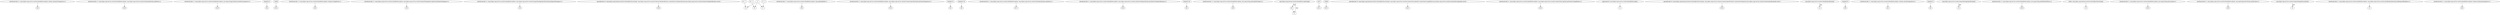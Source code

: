 digraph g {
0[label="interfaceinvoke r1.<org.eclipse.osgi.service.resolver.BundleDescription: boolean dynamicFragments()>()"]
1[label="$z2"]
0->1[label=""]
2[label="interfaceinvoke r1.<org.eclipse.osgi.service.resolver.BundleDescription: org.eclipse.osgi.service.resolver.HostSpecification getHost()>()"]
3[label="$r26"]
2->3[label=""]
4[label="interfaceinvoke r1.<org.eclipse.osgi.service.resolver.BundleDescription: java.lang.String[] getExecutionEnvironments()>()"]
5[label="$r19"]
4->5[label=""]
6[label="lengthof r5"]
7[label="$i4"]
6->7[label=""]
8[label="r29[i9]"]
9[label="$r15"]
8->9[label=""]
10[label="interfaceinvoke r1.<org.eclipse.osgi.service.resolver.BundleDescription: boolean isSingleton()>()"]
11[label="$z0"]
10->11[label=""]
12[label="interfaceinvoke r1.<org.eclipse.osgi.service.resolver.BundleDescription: org.eclipse.osgi.service.resolver.ExportPackageDescription[] getExportPackages()>()"]
13[label="r28"]
12->13[label=""]
14[label="interfaceinvoke r1.<org.eclipse.osgi.service.resolver.BundleDescription: org.eclipse.osgi.service.resolver.ImportPackageSpecification[] getImportPackages()>()"]
15[label="r29"]
14->15[label=""]
16[label="specialinvoke r0.<org.eclipse.osgi.internal.resolver.StateObjectFactoryImpl: org.eclipse.osgi.service.resolver.NativeCodeSpecification createNativeCodeSpecification(org.eclipse.osgi.service.resolver.NativeCodeSpecification)>($r24)"]
17[label="$r25"]
16->17[label=""]
18[label="0"]
19[label="i9"]
18->19[label=""]
20[label="interfaceinvoke r1.<org.eclipse.osgi.service.resolver.BundleDescription: long getBundleId()>()"]
21[label="$l0"]
20->21[label=""]
22[label="i7"]
18->22[label=""]
23[label="interfaceinvoke r1.<org.eclipse.osgi.service.resolver.BundleDescription: org.eclipse.osgi.service.resolver.GenericSpecification[] getGenericRequires()>()"]
24[label="$r22"]
23->24[label=""]
25[label="lengthof r4"]
26[label="$i2"]
25->26[label=""]
27[label="i7 + 1"]
27->22[label=""]
28[label="lengthof r29"]
29[label="$i5"]
28->29[label=""]
30[label="interfaceinvoke r1.<org.eclipse.osgi.service.resolver.BundleDescription: org.eclipse.osgi.service.resolver.HostSpecification getHost()>()"]
31[label="$r17"]
30->31[label=""]
32[label="interfaceinvoke r1.<org.eclipse.osgi.service.resolver.BundleDescription: org.eclipse.osgi.service.resolver.NativeCodeSpecification getNativeCodeSpecification()>()"]
33[label="$r24"]
32->33[label=""]
34[label="lengthof r28"]
35[label="$i3"]
34->35[label=""]
36[label="interfaceinvoke r1.<org.eclipse.osgi.service.resolver.BundleDescription: java.lang.String getSymbolicName()>()"]
37[label="$r8"]
36->37[label=""]
38[label="org.eclipse.osgi.internal.resolver.BundleDescriptionImpl"]
39[label="$r7"]
38->39[label="type"]
40[label="r3[i7]"]
41[label="$r11"]
40->41[label=""]
42[label="i8 + 1"]
43[label="i8"]
42->43[label=""]
44[label="r28[i8]"]
45[label="$r13"]
44->45[label=""]
46[label="specialinvoke r0.<org.eclipse.osgi.internal.resolver.StateObjectFactoryImpl: org.eclipse.osgi.service.resolver.GenericDescription[] createGenericCapabilities(org.eclipse.osgi.service.resolver.GenericDescription[])>($r20)"]
47[label="$r21"]
46->47[label=""]
48[label="interfaceinvoke r1.<org.eclipse.osgi.service.resolver.BundleDescription: org.eclipse.osgi.service.resolver.GenericDescription[] getGenericCapabilities()>()"]
49[label="$r20"]
48->49[label=""]
50[label="@parameter0: org.eclipse.osgi.service.resolver.BundleDescription"]
51[label="r1"]
50->51[label=""]
52[label="specialinvoke r0.<org.eclipse.osgi.internal.resolver.StateObjectFactoryImpl: org.eclipse.osgi.service.resolver.GenericSpecification[] createGenericRequires(org.eclipse.osgi.service.resolver.GenericSpecification[])>($r22)"]
53[label="$r23"]
52->53[label=""]
54[label="org.eclipse.osgi.service.resolver.BundleSpecification[]"]
55[label="r4"]
54->55[label="type"]
56[label="i9 + 1"]
56->19[label=""]
57[label="lengthof r6"]
58[label="$i6"]
57->58[label=""]
18->43[label=""]
59[label="r2"]
38->59[label="type"]
39->59[label=""]
60[label="interfaceinvoke r1.<org.eclipse.osgi.service.resolver.BundleDescription: boolean attachFragments()>()"]
61[label="$z1"]
60->61[label=""]
62[label="lengthof r3"]
63[label="$i1"]
62->63[label=""]
64[label="org.eclipse.osgi.service.resolver.ImportPackageSpecification[]"]
65[label="r6"]
64->65[label="type"]
66[label="interfaceinvoke r1.<org.eclipse.osgi.service.resolver.BundleDescription: java.lang.String getPlatformFilter()>()"]
67[label="$r18"]
66->67[label=""]
68[label="@this: org.eclipse.osgi.internal.resolver.StateObjectFactoryImpl"]
69[label="r0"]
68->69[label=""]
70[label="interfaceinvoke r1.<org.eclipse.osgi.service.resolver.BundleDescription: java.lang.String getLocation()>()"]
71[label="$r10"]
70->71[label=""]
72[label="interfaceinvoke r1.<org.eclipse.osgi.service.resolver.BundleDescription: org.osgi.framework.Version getVersion()>()"]
73[label="$r9"]
72->73[label=""]
74[label="org.eclipse.osgi.service.resolver.ExportPackageDescription[]"]
75[label="r5"]
74->75[label="type"]
76[label="interfaceinvoke r1.<org.eclipse.osgi.service.resolver.BundleDescription: org.eclipse.osgi.service.resolver.BundleSpecification[] getRequiredBundles()>()"]
77[label="r3"]
76->77[label=""]
78[label="interfaceinvoke r1.<org.eclipse.osgi.service.resolver.BundleDescription: boolean hasDynamicImports()>()"]
79[label="$z3"]
78->79[label=""]
}